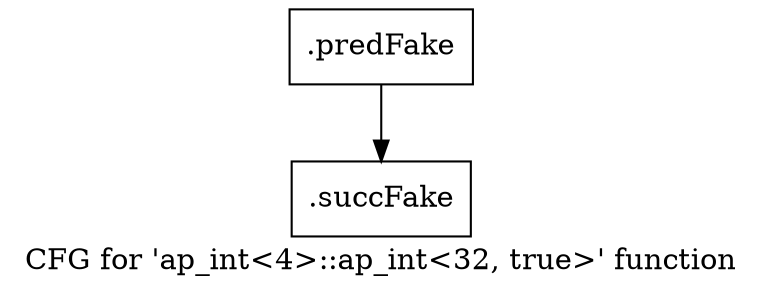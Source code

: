 digraph "CFG for 'ap_int\<4\>::ap_int\<32, true\>' function" {
	label="CFG for 'ap_int\<4\>::ap_int\<32, true\>' function";

	Node0x4691f50 [shape=record,filename="",linenumber="",label="{.predFake}"];
	Node0x4691f50 -> Node0x484d120[ callList="" memoryops="" filename="/media/miguel/NewVolume/Linux/Xilinx/Vitis_HLS/2020.2/include/ap_int.h" execusionnum="129"];
	Node0x484d120 [shape=record,filename="/media/miguel/NewVolume/Linux/Xilinx/Vitis_HLS/2020.2/include/ap_int.h",linenumber="98",label="{.succFake}"];
}
